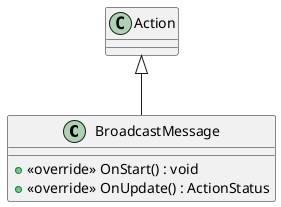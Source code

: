 @startuml
class BroadcastMessage {
    + <<override>> OnStart() : void
    + <<override>> OnUpdate() : ActionStatus
}
Action <|-- BroadcastMessage
@enduml
